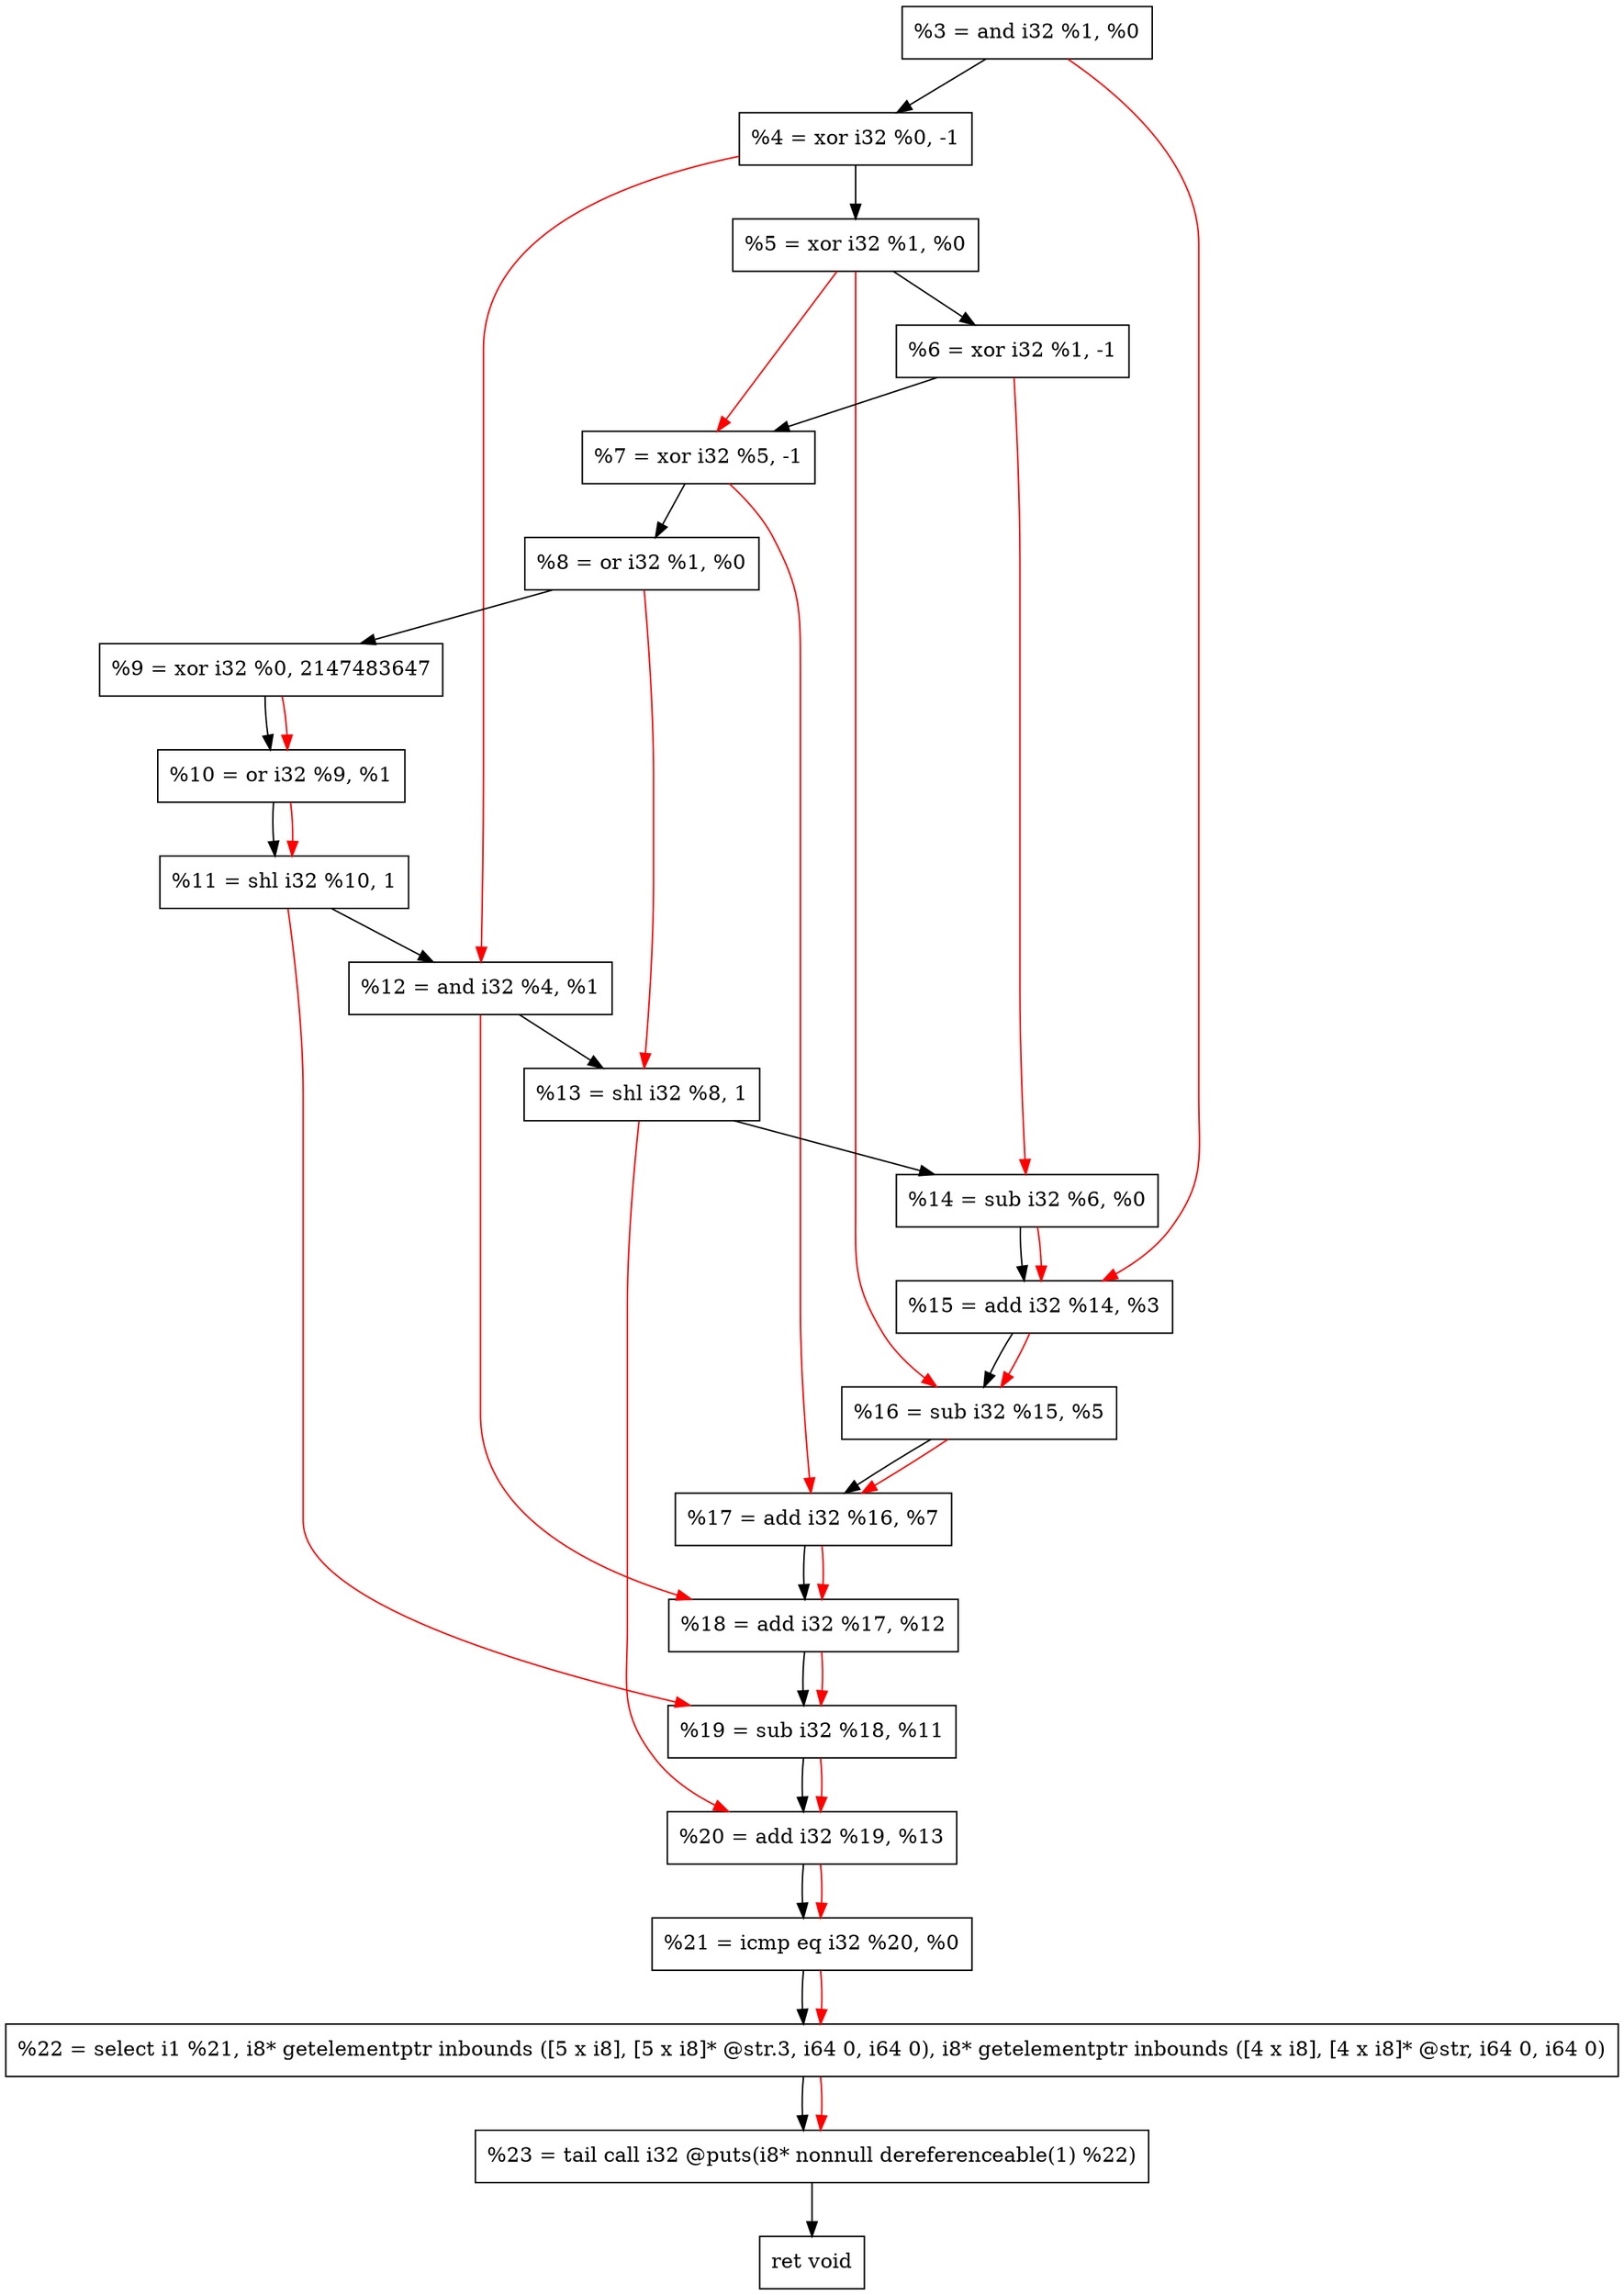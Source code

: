 digraph "DFG for'crackme' function" {
	Node0x1464460[shape=record, label="  %3 = and i32 %1, %0"];
	Node0x1464b10[shape=record, label="  %4 = xor i32 %0, -1"];
	Node0x1464bd0[shape=record, label="  %5 = xor i32 %1, %0"];
	Node0x1464c40[shape=record, label="  %6 = xor i32 %1, -1"];
	Node0x1464cb0[shape=record, label="  %7 = xor i32 %5, -1"];
	Node0x1464d20[shape=record, label="  %8 = or i32 %1, %0"];
	Node0x1464d90[shape=record, label="  %9 = xor i32 %0, 2147483647"];
	Node0x1464e00[shape=record, label="  %10 = or i32 %9, %1"];
	Node0x1464ea0[shape=record, label="  %11 = shl i32 %10, 1"];
	Node0x1464f10[shape=record, label="  %12 = and i32 %4, %1"];
	Node0x1464f80[shape=record, label="  %13 = shl i32 %8, 1"];
	Node0x1464ff0[shape=record, label="  %14 = sub i32 %6, %0"];
	Node0x1465060[shape=record, label="  %15 = add i32 %14, %3"];
	Node0x14650d0[shape=record, label="  %16 = sub i32 %15, %5"];
	Node0x1465140[shape=record, label="  %17 = add i32 %16, %7"];
	Node0x14651b0[shape=record, label="  %18 = add i32 %17, %12"];
	Node0x1465220[shape=record, label="  %19 = sub i32 %18, %11"];
	Node0x1465290[shape=record, label="  %20 = add i32 %19, %13"];
	Node0x1465300[shape=record, label="  %21 = icmp eq i32 %20, %0"];
	Node0x1405268[shape=record, label="  %22 = select i1 %21, i8* getelementptr inbounds ([5 x i8], [5 x i8]* @str.3, i64 0, i64 0), i8* getelementptr inbounds ([4 x i8], [4 x i8]* @str, i64 0, i64 0)"];
	Node0x14657a0[shape=record, label="  %23 = tail call i32 @puts(i8* nonnull dereferenceable(1) %22)"];
	Node0x14657f0[shape=record, label="  ret void"];
	Node0x1464460 -> Node0x1464b10;
	Node0x1464b10 -> Node0x1464bd0;
	Node0x1464bd0 -> Node0x1464c40;
	Node0x1464c40 -> Node0x1464cb0;
	Node0x1464cb0 -> Node0x1464d20;
	Node0x1464d20 -> Node0x1464d90;
	Node0x1464d90 -> Node0x1464e00;
	Node0x1464e00 -> Node0x1464ea0;
	Node0x1464ea0 -> Node0x1464f10;
	Node0x1464f10 -> Node0x1464f80;
	Node0x1464f80 -> Node0x1464ff0;
	Node0x1464ff0 -> Node0x1465060;
	Node0x1465060 -> Node0x14650d0;
	Node0x14650d0 -> Node0x1465140;
	Node0x1465140 -> Node0x14651b0;
	Node0x14651b0 -> Node0x1465220;
	Node0x1465220 -> Node0x1465290;
	Node0x1465290 -> Node0x1465300;
	Node0x1465300 -> Node0x1405268;
	Node0x1405268 -> Node0x14657a0;
	Node0x14657a0 -> Node0x14657f0;
edge [color=red]
	Node0x1464bd0 -> Node0x1464cb0;
	Node0x1464d90 -> Node0x1464e00;
	Node0x1464e00 -> Node0x1464ea0;
	Node0x1464b10 -> Node0x1464f10;
	Node0x1464d20 -> Node0x1464f80;
	Node0x1464c40 -> Node0x1464ff0;
	Node0x1464ff0 -> Node0x1465060;
	Node0x1464460 -> Node0x1465060;
	Node0x1465060 -> Node0x14650d0;
	Node0x1464bd0 -> Node0x14650d0;
	Node0x14650d0 -> Node0x1465140;
	Node0x1464cb0 -> Node0x1465140;
	Node0x1465140 -> Node0x14651b0;
	Node0x1464f10 -> Node0x14651b0;
	Node0x14651b0 -> Node0x1465220;
	Node0x1464ea0 -> Node0x1465220;
	Node0x1465220 -> Node0x1465290;
	Node0x1464f80 -> Node0x1465290;
	Node0x1465290 -> Node0x1465300;
	Node0x1465300 -> Node0x1405268;
	Node0x1405268 -> Node0x14657a0;
}

